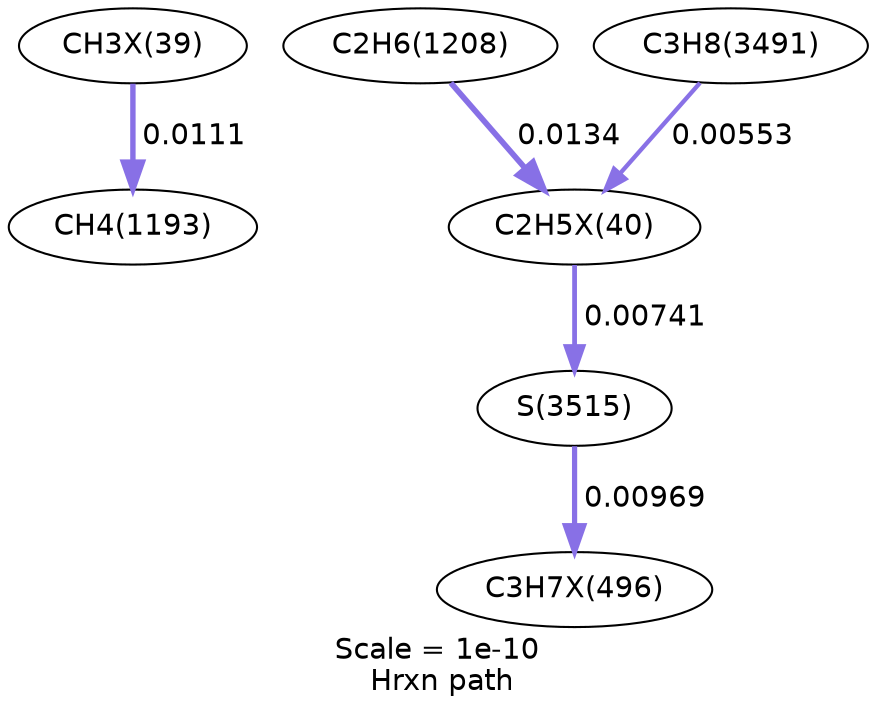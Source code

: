 digraph reaction_paths {
center=1;
s71 -> s31[fontname="Helvetica", style="setlinewidth(2.6)", arrowsize=1.3, color="0.7, 0.511, 0.9"
, label=" 0.0111"];
s35 -> s72[fontname="Helvetica", style="setlinewidth(2.75)", arrowsize=1.37, color="0.7, 0.513, 0.9"
, label=" 0.0134"];
s72 -> s49[fontname="Helvetica", style="setlinewidth(2.3)", arrowsize=1.15, color="0.7, 0.507, 0.9"
, label=" 0.00741"];
s45 -> s72[fontname="Helvetica", style="setlinewidth(2.08)", arrowsize=1.04, color="0.7, 0.506, 0.9"
, label=" 0.00553"];
s49 -> s114[fontname="Helvetica", style="setlinewidth(2.5)", arrowsize=1.25, color="0.7, 0.51, 0.9"
, label=" 0.00969"];
s31 [ fontname="Helvetica", label="CH4(1193)"];
s35 [ fontname="Helvetica", label="C2H6(1208)"];
s45 [ fontname="Helvetica", label="C3H8(3491)"];
s49 [ fontname="Helvetica", label="S(3515)"];
s71 [ fontname="Helvetica", label="CH3X(39)"];
s72 [ fontname="Helvetica", label="C2H5X(40)"];
s114 [ fontname="Helvetica", label="C3H7X(496)"];
 label = "Scale = 1e-10\l Hrxn path";
 fontname = "Helvetica";
}
